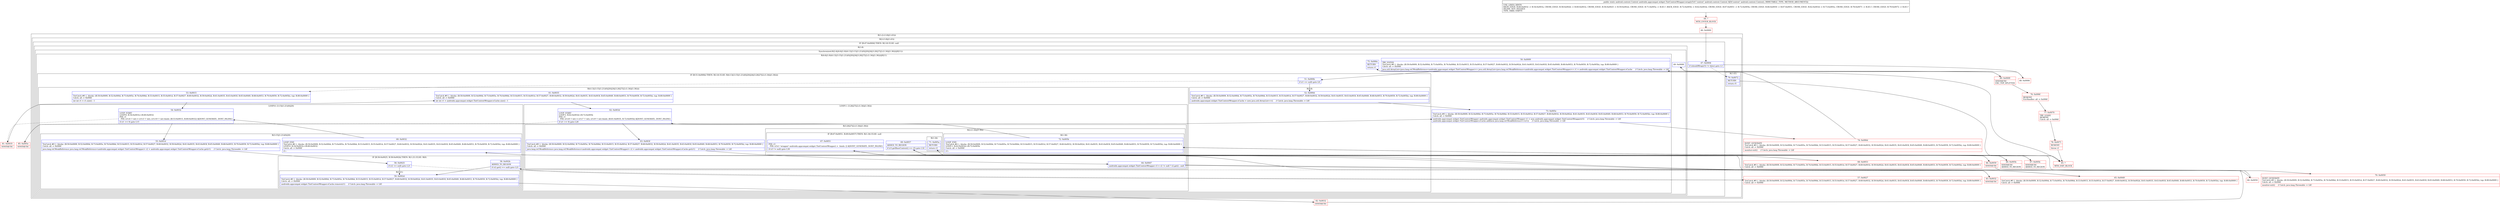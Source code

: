 digraph "CFG forandroidx.appcompat.widget.TintContextWrapper.wrap(Landroid\/content\/Context;)Landroid\/content\/Context;" {
subgraph cluster_Region_278635348 {
label = "R(1:(2:(1:8)|(1:43)))";
node [shape=record,color=blue];
subgraph cluster_Region_1048736047 {
label = "R(2:(1:8)|(1:43))";
node [shape=record,color=blue];
subgraph cluster_IfRegion_2002103509 {
label = "IF [B:47:0x0004] THEN: R(1:8) ELSE: null";
node [shape=record,color=blue];
Node_47 [shape=record,label="{47\:\ 0x0004|if (shouldWrap(r5) != false) goto L3\l}"];
subgraph cluster_Region_442032555 {
label = "R(1:8)";
node [shape=record,color=blue];
subgraph cluster_SynchronizedRegion_1469345975 {
label = "Synchronized:R(2:4|(4:6|(1:8)(4:13|(3:15|(1:21)(0)|20)|24|(3:26|27|(2:(1:34)|(1:36))))|9|11))";
node [shape=record,color=blue];
Node_49 [shape=record,label="{49\:\ 0x0008}"];
subgraph cluster_Region_166863081 {
label = "R(4:6|(1:8)(4:13|(3:15|(1:21)(0)|20)|24|(3:26|27|(2:(1:34)|(1:36))))|9|11)";
node [shape=record,color=blue];
Node_50 [shape=record,label="{50\:\ 0x0009|TRY_ENTER\lTryCatch #0 \{, blocks: (B:50:0x0009, B:52:0x000d, B:73:0x005e, B:74:0x006d, B:53:0x0015, B:55:0x001d, B:57:0x0027, B:60:0x0032, B:59:0x002d, B:61:0x0035, B:63:0x003f, B:65:0x0049, B:68:0x0053, B:70:0x0059, B:72:0x005b), top: B:80:0x0009 \}\lCatch: all \-\> 0x006f\l|java.util.ArrayList\<java.lang.ref.WeakReference\<androidx.appcompat.widget.TintContextWrapper\>\> java.util.ArrayList\<java.lang.ref.WeakReference\<androidx.appcompat.widget.TintContextWrapper\>\> r1 = androidx.appcompat.widget.TintContextWrapper.sCache     \/\/ Catch: java.lang.Throwable \-\> L6f\l}"];
subgraph cluster_IfRegion_1400873394 {
label = "IF [B:51:0x000b] THEN: R(1:8) ELSE: R(4:13|(3:15|(1:21)(0)|20)|24|(3:26|27|(2:(1:34)|(1:36))))";
node [shape=record,color=blue];
Node_51 [shape=record,label="{51\:\ 0x000b|if (r1 == null) goto L8\l}"];
subgraph cluster_Region_2050123875 {
label = "R(1:8)";
node [shape=record,color=blue];
Node_52 [shape=record,label="{52\:\ 0x000d|TryCatch #0 \{, blocks: (B:50:0x0009, B:52:0x000d, B:73:0x005e, B:74:0x006d, B:53:0x0015, B:55:0x001d, B:57:0x0027, B:60:0x0032, B:59:0x002d, B:61:0x0035, B:63:0x003f, B:65:0x0049, B:68:0x0053, B:70:0x0059, B:72:0x005b), top: B:80:0x0009 \}\lCatch: all \-\> 0x006f\l|androidx.appcompat.widget.TintContextWrapper.sCache = new java.util.ArrayList\<\>()     \/\/ Catch: java.lang.Throwable \-\> L6f\l}"];
}
subgraph cluster_Region_656317444 {
label = "R(4:13|(3:15|(1:21)(0)|20)|24|(3:26|27|(2:(1:34)|(1:36))))";
node [shape=record,color=blue];
Node_53 [shape=record,label="{53\:\ 0x0015|TryCatch #0 \{, blocks: (B:50:0x0009, B:52:0x000d, B:73:0x005e, B:74:0x006d, B:53:0x0015, B:55:0x001d, B:57:0x0027, B:60:0x0032, B:59:0x002d, B:61:0x0035, B:63:0x003f, B:65:0x0049, B:68:0x0053, B:70:0x0059, B:72:0x005b), top: B:80:0x0009 \}\lCatch: all \-\> 0x006f\l|int int r1 = r1.size() \- 1\l}"];
subgraph cluster_LoopRegion_1556829461 {
label = "LOOP:0: (3:15|(1:21)(0)|20)";
node [shape=record,color=blue];
Node_54 [shape=record,label="{54\:\ 0x001b|LOOP_START\lLOOP:0: B:54:0x001b\-\>B:60:0x0032\lPHI: r1 \l  PHI: (r1v4 'i' int) = (r1v3 'i' int), (r1v10 'i' int) binds: [B:53:0x0015, B:60:0x0032] A[DONT_GENERATE, DONT_INLINE]\l|if (r1 \>= 0) goto L15\l}"];
subgraph cluster_Region_1143390989 {
label = "R(3:15|(1:21)(0)|20)";
node [shape=record,color=blue];
Node_55 [shape=record,label="{55\:\ 0x001d|TryCatch #0 \{, blocks: (B:50:0x0009, B:52:0x000d, B:73:0x005e, B:74:0x006d, B:53:0x0015, B:55:0x001d, B:57:0x0027, B:60:0x0032, B:59:0x002d, B:61:0x0035, B:63:0x003f, B:65:0x0049, B:68:0x0053, B:70:0x0059, B:72:0x005b), top: B:80:0x0009 \}\lCatch: all \-\> 0x006f\l|java.lang.ref.WeakReference java.lang.ref.WeakReference\<androidx.appcompat.widget.TintContextWrapper\> r2 = androidx.appcompat.widget.TintContextWrapper.sCache.get(r1)     \/\/ Catch: java.lang.Throwable \-\> L6f\l}"];
subgraph cluster_IfRegion_1509623076 {
label = "IF [B:56:0x0025, B:58:0x002b] THEN: R(1:21) ELSE: R(0)";
node [shape=record,color=blue];
Node_56 [shape=record,label="{56\:\ 0x0025|if (r2 == null) goto L21\l}"];
Node_58 [shape=record,label="{58\:\ 0x002b|ADDED_TO_REGION\l|if (r2.get() == null) goto L21\l}"];
subgraph cluster_Region_1794803722 {
label = "R(1:21)";
node [shape=record,color=blue];
Node_59 [shape=record,label="{59\:\ 0x002d|TryCatch #0 \{, blocks: (B:50:0x0009, B:52:0x000d, B:73:0x005e, B:74:0x006d, B:53:0x0015, B:55:0x001d, B:57:0x0027, B:60:0x0032, B:59:0x002d, B:61:0x0035, B:63:0x003f, B:65:0x0049, B:68:0x0053, B:70:0x0059, B:72:0x005b), top: B:80:0x0009 \}\lCatch: all \-\> 0x006f\l|androidx.appcompat.widget.TintContextWrapper.sCache.remove(r1)     \/\/ Catch: java.lang.Throwable \-\> L6f\l}"];
}
subgraph cluster_Region_542855412 {
label = "R(0)";
node [shape=record,color=blue];
}
}
Node_60 [shape=record,label="{60\:\ 0x0032|LOOP_END\lTryCatch #0 \{, blocks: (B:50:0x0009, B:52:0x000d, B:73:0x005e, B:74:0x006d, B:53:0x0015, B:55:0x001d, B:57:0x0027, B:60:0x0032, B:59:0x002d, B:61:0x0035, B:63:0x003f, B:65:0x0049, B:68:0x0053, B:70:0x0059, B:72:0x005b), top: B:80:0x0009 \}\lLOOP:0: B:54:0x001b\-\>B:60:0x0032\lCatch: all \-\> 0x006f\l|r1\-\-\l}"];
}
}
Node_61 [shape=record,label="{61\:\ 0x0035|TryCatch #0 \{, blocks: (B:50:0x0009, B:52:0x000d, B:73:0x005e, B:74:0x006d, B:53:0x0015, B:55:0x001d, B:57:0x0027, B:60:0x0032, B:59:0x002d, B:61:0x0035, B:63:0x003f, B:65:0x0049, B:68:0x0053, B:70:0x0059, B:72:0x005b), top: B:80:0x0009 \}\lCatch: all \-\> 0x006f\l|int int r1 = androidx.appcompat.widget.TintContextWrapper.sCache.size() \- 1\l}"];
subgraph cluster_LoopRegion_970446829 {
label = "LOOP:1: (3:26|27|(2:(1:34)|(1:36)))";
node [shape=record,color=blue];
Node_62 [shape=record,label="{62\:\ 0x003d|LOOP_START\lLOOP:1: B:62:0x003d\-\>B:72:0x005b\lPHI: r1 \l  PHI: (r1v8 'i' int) = (r1v7 'i' int), (r1v9 'i' int) binds: [B:61:0x0035, B:72:0x005b] A[DONT_GENERATE, DONT_INLINE]\l|if (r1 \>= 0) goto L26\l}"];
subgraph cluster_Region_1308548207 {
label = "R(3:26|27|(2:(1:34)|(1:36)))";
node [shape=record,color=blue];
Node_63 [shape=record,label="{63\:\ 0x003f|TryCatch #0 \{, blocks: (B:50:0x0009, B:52:0x000d, B:73:0x005e, B:74:0x006d, B:53:0x0015, B:55:0x001d, B:57:0x0027, B:60:0x0032, B:59:0x002d, B:61:0x0035, B:63:0x003f, B:65:0x0049, B:68:0x0053, B:70:0x0059, B:72:0x005b), top: B:80:0x0009 \}\lCatch: all \-\> 0x006f\l|java.lang.ref.WeakReference java.lang.ref.WeakReference\<androidx.appcompat.widget.TintContextWrapper\> r2 = androidx.appcompat.widget.TintContextWrapper.sCache.get(r1)     \/\/ Catch: java.lang.Throwable \-\> L6f\l}"];
Node_64 [shape=record,label="{64\:\ 0x0047|androidx.appcompat.widget.TintContextWrapper r3 = r2 != null ? r2.get() : null\l}"];
subgraph cluster_Region_2102638829 {
label = "R(2:(1:34)|(1:36))";
node [shape=record,color=blue];
subgraph cluster_IfRegion_1937422082 {
label = "IF [B:67:0x0051, B:69:0x0057] THEN: R(1:34) ELSE: null";
node [shape=record,color=blue];
Node_67 [shape=record,label="{67\:\ 0x0051|PHI: r3 \l  PHI: (r3v1 'wrapper' androidx.appcompat.widget.TintContextWrapper) =  binds: [] A[DONT_GENERATE, DONT_INLINE]\l|if (r3 != null) goto L30\l}"];
Node_69 [shape=record,label="{69\:\ 0x0057|ADDED_TO_REGION\l|if (r3.getBaseContext() == r5) goto L32\l}"];
subgraph cluster_Region_1955950143 {
label = "R(1:34)";
node [shape=record,color=blue];
Node_71 [shape=record,label="{71\:\ 0x005a|RETURN\l|return r3\l}"];
}
}
subgraph cluster_Region_1068650047 {
label = "R(1:36)";
node [shape=record,color=blue];
Node_72 [shape=record,label="{72\:\ 0x005b|LOOP_END\lTryCatch #0 \{, blocks: (B:50:0x0009, B:52:0x000d, B:73:0x005e, B:74:0x006d, B:53:0x0015, B:55:0x001d, B:57:0x0027, B:60:0x0032, B:59:0x002d, B:61:0x0035, B:63:0x003f, B:65:0x0049, B:68:0x0053, B:70:0x0059, B:72:0x005b), top: B:80:0x0009 \}\lLOOP:1: B:62:0x003d\-\>B:72:0x005b\lCatch: all \-\> 0x006f\l|r1\-\-\l}"];
}
}
}
}
}
}
Node_73 [shape=record,label="{73\:\ 0x005e|TryCatch #0 \{, blocks: (B:50:0x0009, B:52:0x000d, B:73:0x005e, B:74:0x006d, B:53:0x0015, B:55:0x001d, B:57:0x0027, B:60:0x0032, B:59:0x002d, B:61:0x0035, B:63:0x003f, B:65:0x0049, B:68:0x0053, B:70:0x0059, B:72:0x005b), top: B:80:0x0009 \}\lCatch: all \-\> 0x006f\l|androidx.appcompat.widget.TintContextWrapper androidx.appcompat.widget.TintContextWrapper r1 = new androidx.appcompat.widget.TintContextWrapper(r5)     \/\/ Catch: java.lang.Throwable \-\> L6f\landroidx.appcompat.widget.TintContextWrapper.sCache.add(new java.lang.ref.WeakReference\<\>(r1))     \/\/ Catch: java.lang.Throwable \-\> L6f\l}"];
Node_75 [shape=record,label="{75\:\ 0x006e|RETURN\l|return r1\l}"];
}
}
}
}
subgraph cluster_Region_154562104 {
label = "R(1:43)";
node [shape=record,color=blue];
Node_79 [shape=record,label="{79\:\ 0x0072|RETURN\l|return r5\l}"];
}
}
}
Node_44 [shape=record,color=red,label="{44\:\ ?|MTH_ENTER_BLOCK\l}"];
Node_46 [shape=record,color=red,label="{46\:\ 0x0000}"];
Node_48 [shape=record,color=red,label="{48\:\ 0x0006}"];
Node_80 [shape=record,color=red,label="{80\:\ 0x0009|SYNTHETIC\lEXC_TOP_SPLITTER\l}"];
Node_74 [shape=record,color=red,label="{74\:\ 0x006d|DONT_GENERATE\lTryCatch #0 \{, blocks: (B:50:0x0009, B:52:0x000d, B:73:0x005e, B:74:0x006d, B:53:0x0015, B:55:0x001d, B:57:0x0027, B:60:0x0032, B:59:0x002d, B:61:0x0035, B:63:0x003f, B:65:0x0049, B:68:0x0053, B:70:0x0059, B:72:0x005b), top: B:80:0x0009 \}\lCatch: all \-\> 0x006f\l|monitor\-exit()     \/\/ Catch: java.lang.Throwable \-\> L6f\l}"];
Node_45 [shape=record,color=red,label="{45\:\ ?|MTH_EXIT_BLOCK\l}"];
Node_57 [shape=record,color=red,label="{57\:\ 0x0027|TryCatch #0 \{, blocks: (B:50:0x0009, B:52:0x000d, B:73:0x005e, B:74:0x006d, B:53:0x0015, B:55:0x001d, B:57:0x0027, B:60:0x0032, B:59:0x002d, B:61:0x0035, B:63:0x003f, B:65:0x0049, B:68:0x0053, B:70:0x0059, B:72:0x005b), top: B:80:0x0009 \}\lCatch: all \-\> 0x006f\l}"];
Node_83 [shape=record,color=red,label="{83\:\ 0x0032|SYNTHETIC\l}"];
Node_82 [shape=record,color=red,label="{82\:\ 0x0032|SYNTHETIC\l}"];
Node_81 [shape=record,color=red,label="{81\:\ 0x0035|SYNTHETIC\l}"];
Node_65 [shape=record,color=red,label="{65\:\ 0x0049|TryCatch #0 \{, blocks: (B:50:0x0009, B:52:0x000d, B:73:0x005e, B:74:0x006d, B:53:0x0015, B:55:0x001d, B:57:0x0027, B:60:0x0032, B:59:0x002d, B:61:0x0035, B:63:0x003f, B:65:0x0049, B:68:0x0053, B:70:0x0059, B:72:0x005b), top: B:80:0x0009 \}\lCatch: all \-\> 0x006f\l}"];
Node_68 [shape=record,color=red,label="{68\:\ 0x0053|TryCatch #0 \{, blocks: (B:50:0x0009, B:52:0x000d, B:73:0x005e, B:74:0x006d, B:53:0x0015, B:55:0x001d, B:57:0x0027, B:60:0x0032, B:59:0x002d, B:61:0x0035, B:63:0x003f, B:65:0x0049, B:68:0x0053, B:70:0x0059, B:72:0x005b), top: B:80:0x0009 \}\lCatch: all \-\> 0x006f\l}"];
Node_84 [shape=record,color=red,label="{84\:\ 0x0059|SYNTHETIC\l}"];
Node_70 [shape=record,color=red,label="{70\:\ 0x0059|DONT_GENERATE\lTryCatch #0 \{, blocks: (B:50:0x0009, B:52:0x000d, B:73:0x005e, B:74:0x006d, B:53:0x0015, B:55:0x001d, B:57:0x0027, B:60:0x0032, B:59:0x002d, B:61:0x0035, B:63:0x003f, B:65:0x0049, B:68:0x0053, B:70:0x0059, B:72:0x005b), top: B:80:0x0009 \}\lCatch: all \-\> 0x006f\l|monitor\-exit()     \/\/ Catch: java.lang.Throwable \-\> L6f\l}"];
Node_87 [shape=record,color=red,label="{87\:\ 0x005b|SYNTHETIC\lADDED_TO_REGION\l}"];
Node_86 [shape=record,color=red,label="{86\:\ 0x005b|SYNTHETIC\lADDED_TO_REGION\l}"];
Node_66 [shape=record,color=red,label="{66\:\ 0x0050}"];
Node_85 [shape=record,color=red,label="{85\:\ 0x005e|SYNTHETIC\l}"];
Node_76 [shape=record,color=red,label="{76\:\ 0x006f|REMOVE\lExcHandler: all \-\> 0x006f\l}"];
Node_77 [shape=record,color=red,label="{77\:\ 0x0070|TRY_LEAVE\lREMOVE\lCatch: all \-\> 0x006f\l}"];
Node_78 [shape=record,color=red,label="{78\:\ 0x0071|REMOVE\l|throw r1\l}"];
MethodNode[shape=record,label="{public static android.content.Context androidx.appcompat.widget.TintContextWrapper.wrap((r5v0 'context' android.content.Context A[D('context' android.content.Context), IMMUTABLE_TYPE, METHOD_ARGUMENT]))  | USE_LINES_HINTS\lBACK_EDGE: B:60:0x0032 \-\> B:54:0x001b, CROSS_EDGE: B:58:0x002b \-\> B:60:0x0032, CROSS_EDGE: B:56:0x0025 \-\> B:59:0x002d, CROSS_EDGE: B:71:0x005a \-\> B:45:?, BACK_EDGE: B:72:0x005b \-\> B:62:0x003d, CROSS_EDGE: B:67:0x0051 \-\> B:72:0x005b, CROSS_EDGE: B:66:0x0050 \-\> B:67:0x0051, CROSS_EDGE: B:62:0x003d \-\> B:73:0x005e, CROSS_EDGE: B:78:0x0071 \-\> B:45:?, CROSS_EDGE: B:79:0x0072 \-\> B:45:?\lINLINE_NOT_NEEDED\lTYPE_VARS: EMPTY\l}"];
MethodNode -> Node_44;Node_47 -> Node_48;
Node_47 -> Node_79[style=dashed];
Node_49 -> Node_80;
Node_50 -> Node_51;
Node_51 -> Node_52;
Node_51 -> Node_53[style=dashed];
Node_52 -> Node_73;
Node_53 -> Node_54;
Node_54 -> Node_55;
Node_54 -> Node_81[style=dashed];
Node_55 -> Node_56;
Node_56 -> Node_57[style=dashed];
Node_56 -> Node_59;
Node_58 -> Node_59;
Node_58 -> Node_83[style=dashed];
Node_59 -> Node_82;
Node_60 -> Node_54;
Node_61 -> Node_62;
Node_62 -> Node_63;
Node_62 -> Node_85[style=dashed];
Node_63 -> Node_64;
Node_64 -> Node_65;
Node_64 -> Node_66;
Node_67 -> Node_68;
Node_67 -> Node_86[style=dashed];
Node_69 -> Node_84;
Node_69 -> Node_87[style=dashed];
Node_71 -> Node_45;
Node_72 -> Node_62;
Node_73 -> Node_74;
Node_75 -> Node_45;
Node_79 -> Node_45;
Node_44 -> Node_46;
Node_46 -> Node_47;
Node_48 -> Node_49;
Node_80 -> Node_50;
Node_80 -> Node_76;
Node_74 -> Node_75;
Node_57 -> Node_58;
Node_83 -> Node_60;
Node_82 -> Node_60;
Node_81 -> Node_61;
Node_65 -> Node_67;
Node_68 -> Node_69;
Node_84 -> Node_70;
Node_70 -> Node_71;
Node_87 -> Node_72;
Node_86 -> Node_72;
Node_66 -> Node_67;
Node_85 -> Node_73;
Node_76 -> Node_77;
Node_77 -> Node_78;
Node_78 -> Node_45;
}

